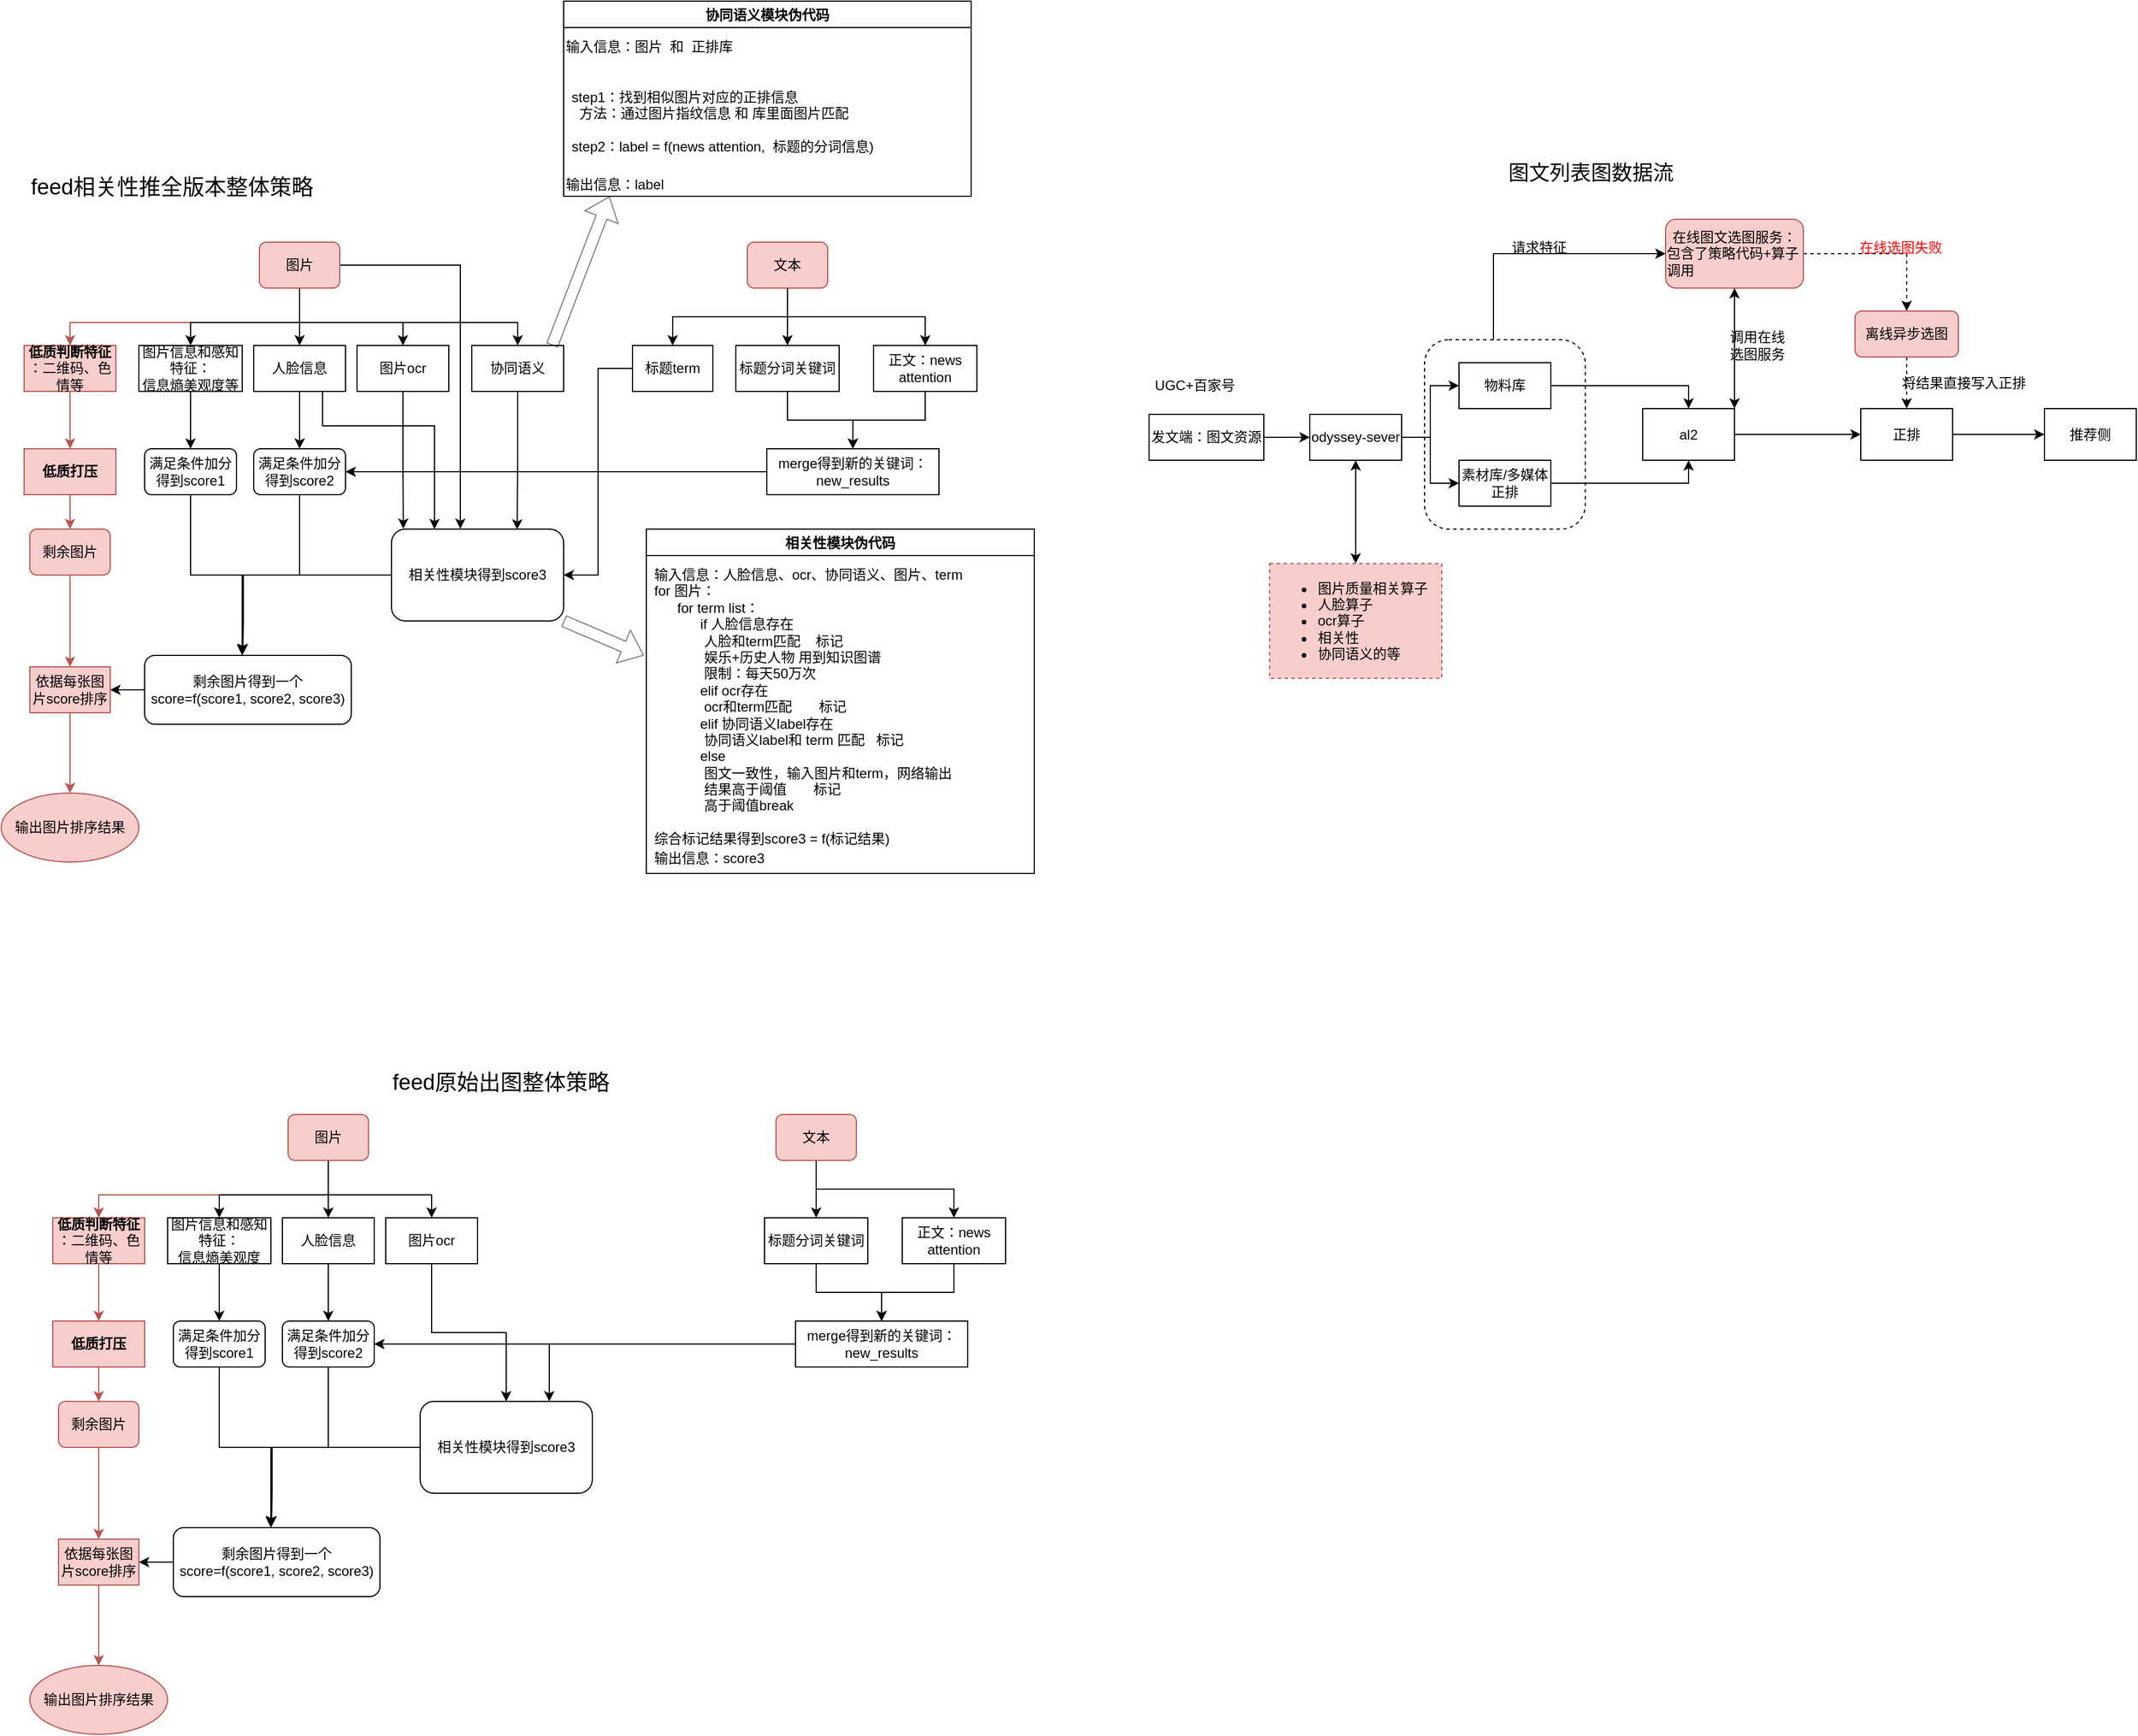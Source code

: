 <mxfile version="16.1.4" type="github">
  <diagram id="YZnyMSXSnCEE_CymccfS" name="Page-1">
    <mxGraphModel dx="1051" dy="682" grid="1" gridSize="10" guides="1" tooltips="1" connect="1" arrows="1" fold="1" page="1" pageScale="1" pageWidth="2339" pageHeight="3300" math="0" shadow="0">
      <root>
        <mxCell id="0" />
        <mxCell id="1" parent="0" />
        <mxCell id="sa0yFWkl0P5yHhXw90g8-35" style="edgeStyle=orthogonalEdgeStyle;rounded=0;orthogonalLoop=1;jettySize=auto;html=1;entryX=0;entryY=0.5;entryDx=0;entryDy=0;" edge="1" parent="1" source="sa0yFWkl0P5yHhXw90g8-32" target="sa0yFWkl0P5yHhXw90g8-24">
          <mxGeometry relative="1" as="geometry">
            <Array as="points">
              <mxPoint x="1420" y="310" />
            </Array>
          </mxGeometry>
        </mxCell>
        <mxCell id="sa0yFWkl0P5yHhXw90g8-32" value="" style="rounded=1;whiteSpace=wrap;html=1;dashed=1;" vertex="1" parent="1">
          <mxGeometry x="1360" y="385" width="140" height="165" as="geometry" />
        </mxCell>
        <mxCell id="g8iUTo1PRh5J7QxqeXhu-16" style="edgeStyle=orthogonalEdgeStyle;rounded=0;orthogonalLoop=1;jettySize=auto;html=1;exitX=0.5;exitY=1;exitDx=0;exitDy=0;entryX=0.5;entryY=0;entryDx=0;entryDy=0;fillColor=#f8cecc;strokeColor=#b85450;" parent="1" source="g8iUTo1PRh5J7QxqeXhu-1" target="g8iUTo1PRh5J7QxqeXhu-2" edge="1">
          <mxGeometry relative="1" as="geometry">
            <Array as="points">
              <mxPoint x="380" y="370" />
              <mxPoint x="180" y="370" />
            </Array>
          </mxGeometry>
        </mxCell>
        <mxCell id="g8iUTo1PRh5J7QxqeXhu-20" style="edgeStyle=orthogonalEdgeStyle;rounded=0;orthogonalLoop=1;jettySize=auto;html=1;exitX=0.5;exitY=1;exitDx=0;exitDy=0;entryX=0.5;entryY=0;entryDx=0;entryDy=0;" parent="1" source="g8iUTo1PRh5J7QxqeXhu-1" target="g8iUTo1PRh5J7QxqeXhu-3" edge="1">
          <mxGeometry relative="1" as="geometry">
            <Array as="points">
              <mxPoint x="380" y="370" />
              <mxPoint x="285" y="370" />
            </Array>
          </mxGeometry>
        </mxCell>
        <mxCell id="g8iUTo1PRh5J7QxqeXhu-21" style="edgeStyle=orthogonalEdgeStyle;rounded=0;orthogonalLoop=1;jettySize=auto;html=1;exitX=0.5;exitY=1;exitDx=0;exitDy=0;entryX=0.5;entryY=0;entryDx=0;entryDy=0;" parent="1" source="g8iUTo1PRh5J7QxqeXhu-1" target="g8iUTo1PRh5J7QxqeXhu-4" edge="1">
          <mxGeometry relative="1" as="geometry">
            <Array as="points">
              <mxPoint x="380" y="350" />
              <mxPoint x="380" y="350" />
            </Array>
          </mxGeometry>
        </mxCell>
        <mxCell id="g8iUTo1PRh5J7QxqeXhu-23" style="edgeStyle=orthogonalEdgeStyle;rounded=0;orthogonalLoop=1;jettySize=auto;html=1;exitX=0.5;exitY=1;exitDx=0;exitDy=0;entryX=0.5;entryY=0;entryDx=0;entryDy=0;" parent="1" source="g8iUTo1PRh5J7QxqeXhu-1" target="g8iUTo1PRh5J7QxqeXhu-5" edge="1">
          <mxGeometry relative="1" as="geometry">
            <Array as="points">
              <mxPoint x="380" y="370" />
              <mxPoint x="470" y="370" />
            </Array>
          </mxGeometry>
        </mxCell>
        <mxCell id="g8iUTo1PRh5J7QxqeXhu-26" style="edgeStyle=orthogonalEdgeStyle;rounded=0;orthogonalLoop=1;jettySize=auto;html=1;exitX=0.5;exitY=1;exitDx=0;exitDy=0;entryX=0.5;entryY=0;entryDx=0;entryDy=0;" parent="1" source="g8iUTo1PRh5J7QxqeXhu-1" target="g8iUTo1PRh5J7QxqeXhu-6" edge="1">
          <mxGeometry relative="1" as="geometry">
            <Array as="points">
              <mxPoint x="380" y="370" />
              <mxPoint x="570" y="370" />
            </Array>
          </mxGeometry>
        </mxCell>
        <mxCell id="g8iUTo1PRh5J7QxqeXhu-60" style="edgeStyle=orthogonalEdgeStyle;rounded=0;orthogonalLoop=1;jettySize=auto;html=1;entryX=0.402;entryY=-0.002;entryDx=0;entryDy=0;entryPerimeter=0;" parent="1" source="g8iUTo1PRh5J7QxqeXhu-1" target="g8iUTo1PRh5J7QxqeXhu-57" edge="1">
          <mxGeometry relative="1" as="geometry">
            <mxPoint x="520" y="549" as="targetPoint" />
            <Array as="points">
              <mxPoint x="520" y="320" />
              <mxPoint x="520" y="550" />
            </Array>
          </mxGeometry>
        </mxCell>
        <mxCell id="g8iUTo1PRh5J7QxqeXhu-1" value="图片" style="rounded=1;whiteSpace=wrap;html=1;fillColor=#f8cecc;strokeColor=#b85450;" parent="1" vertex="1">
          <mxGeometry x="345" y="300" width="70" height="40" as="geometry" />
        </mxCell>
        <mxCell id="g8iUTo1PRh5J7QxqeXhu-37" style="edgeStyle=orthogonalEdgeStyle;rounded=0;orthogonalLoop=1;jettySize=auto;html=1;exitX=0.5;exitY=1;exitDx=0;exitDy=0;entryX=0.5;entryY=0;entryDx=0;entryDy=0;fillColor=#f8cecc;strokeColor=#b85450;" parent="1" source="g8iUTo1PRh5J7QxqeXhu-2" target="g8iUTo1PRh5J7QxqeXhu-35" edge="1">
          <mxGeometry relative="1" as="geometry" />
        </mxCell>
        <mxCell id="g8iUTo1PRh5J7QxqeXhu-2" value="&lt;b&gt;低质判断特征&lt;br&gt;&lt;/b&gt;：二维码、色情等" style="rounded=0;whiteSpace=wrap;html=1;fillColor=#f8cecc;strokeColor=#b85450;" parent="1" vertex="1">
          <mxGeometry x="140" y="390" width="80" height="40" as="geometry" />
        </mxCell>
        <mxCell id="g8iUTo1PRh5J7QxqeXhu-53" value="" style="edgeStyle=orthogonalEdgeStyle;rounded=0;orthogonalLoop=1;jettySize=auto;html=1;" parent="1" source="g8iUTo1PRh5J7QxqeXhu-3" target="g8iUTo1PRh5J7QxqeXhu-44" edge="1">
          <mxGeometry relative="1" as="geometry" />
        </mxCell>
        <mxCell id="g8iUTo1PRh5J7QxqeXhu-3" value="图片信息和感知特征：&lt;br&gt;信息熵美观度等" style="rounded=0;whiteSpace=wrap;html=1;" parent="1" vertex="1">
          <mxGeometry x="240" y="390" width="90" height="40" as="geometry" />
        </mxCell>
        <mxCell id="g8iUTo1PRh5J7QxqeXhu-54" value="" style="edgeStyle=orthogonalEdgeStyle;rounded=0;orthogonalLoop=1;jettySize=auto;html=1;" parent="1" source="g8iUTo1PRh5J7QxqeXhu-4" target="g8iUTo1PRh5J7QxqeXhu-45" edge="1">
          <mxGeometry relative="1" as="geometry" />
        </mxCell>
        <mxCell id="g8iUTo1PRh5J7QxqeXhu-83" style="edgeStyle=orthogonalEdgeStyle;rounded=0;orthogonalLoop=1;jettySize=auto;html=1;exitX=0.75;exitY=1;exitDx=0;exitDy=0;entryX=0.25;entryY=0;entryDx=0;entryDy=0;" parent="1" source="g8iUTo1PRh5J7QxqeXhu-4" target="g8iUTo1PRh5J7QxqeXhu-57" edge="1">
          <mxGeometry relative="1" as="geometry">
            <Array as="points">
              <mxPoint x="400" y="460" />
              <mxPoint x="497" y="460" />
            </Array>
          </mxGeometry>
        </mxCell>
        <mxCell id="g8iUTo1PRh5J7QxqeXhu-4" value="人脸信息" style="rounded=0;whiteSpace=wrap;html=1;" parent="1" vertex="1">
          <mxGeometry x="340" y="390" width="80" height="40" as="geometry" />
        </mxCell>
        <mxCell id="g8iUTo1PRh5J7QxqeXhu-84" style="edgeStyle=orthogonalEdgeStyle;rounded=0;orthogonalLoop=1;jettySize=auto;html=1;entryX=0.069;entryY=-0.004;entryDx=0;entryDy=0;entryPerimeter=0;" parent="1" source="g8iUTo1PRh5J7QxqeXhu-5" target="g8iUTo1PRh5J7QxqeXhu-57" edge="1">
          <mxGeometry relative="1" as="geometry" />
        </mxCell>
        <mxCell id="g8iUTo1PRh5J7QxqeXhu-5" value="图片ocr" style="rounded=0;whiteSpace=wrap;html=1;" parent="1" vertex="1">
          <mxGeometry x="430" y="390" width="80" height="40" as="geometry" />
        </mxCell>
        <mxCell id="g8iUTo1PRh5J7QxqeXhu-85" style="edgeStyle=orthogonalEdgeStyle;rounded=0;orthogonalLoop=1;jettySize=auto;html=1;entryX=0.73;entryY=0.005;entryDx=0;entryDy=0;entryPerimeter=0;" parent="1" source="g8iUTo1PRh5J7QxqeXhu-6" target="g8iUTo1PRh5J7QxqeXhu-57" edge="1">
          <mxGeometry relative="1" as="geometry" />
        </mxCell>
        <mxCell id="g8iUTo1PRh5J7QxqeXhu-6" value="协同语义" style="rounded=0;whiteSpace=wrap;html=1;" parent="1" vertex="1">
          <mxGeometry x="530" y="390" width="80" height="40" as="geometry" />
        </mxCell>
        <mxCell id="g8iUTo1PRh5J7QxqeXhu-28" value="" style="edgeStyle=orthogonalEdgeStyle;rounded=0;orthogonalLoop=1;jettySize=auto;html=1;" parent="1" source="g8iUTo1PRh5J7QxqeXhu-10" target="g8iUTo1PRh5J7QxqeXhu-13" edge="1">
          <mxGeometry relative="1" as="geometry" />
        </mxCell>
        <mxCell id="g8iUTo1PRh5J7QxqeXhu-32" style="edgeStyle=orthogonalEdgeStyle;rounded=0;orthogonalLoop=1;jettySize=auto;html=1;exitX=0.25;exitY=1;exitDx=0;exitDy=0;entryX=0.5;entryY=0;entryDx=0;entryDy=0;" parent="1" source="g8iUTo1PRh5J7QxqeXhu-10" target="g8iUTo1PRh5J7QxqeXhu-11" edge="1">
          <mxGeometry relative="1" as="geometry">
            <Array as="points">
              <mxPoint x="805" y="340" />
              <mxPoint x="805" y="365" />
              <mxPoint x="705" y="365" />
            </Array>
          </mxGeometry>
        </mxCell>
        <mxCell id="g8iUTo1PRh5J7QxqeXhu-33" style="edgeStyle=orthogonalEdgeStyle;rounded=0;orthogonalLoop=1;jettySize=auto;html=1;exitX=0.75;exitY=1;exitDx=0;exitDy=0;entryX=0.5;entryY=0;entryDx=0;entryDy=0;" parent="1" source="g8iUTo1PRh5J7QxqeXhu-10" target="g8iUTo1PRh5J7QxqeXhu-14" edge="1">
          <mxGeometry relative="1" as="geometry">
            <Array as="points">
              <mxPoint x="805" y="340" />
              <mxPoint x="805" y="365" />
              <mxPoint x="925" y="365" />
            </Array>
          </mxGeometry>
        </mxCell>
        <mxCell id="g8iUTo1PRh5J7QxqeXhu-10" value="文本" style="rounded=1;whiteSpace=wrap;html=1;fillColor=#f8cecc;strokeColor=#b85450;" parent="1" vertex="1">
          <mxGeometry x="770" y="300" width="70" height="40" as="geometry" />
        </mxCell>
        <mxCell id="g8iUTo1PRh5J7QxqeXhu-75" style="edgeStyle=orthogonalEdgeStyle;rounded=0;orthogonalLoop=1;jettySize=auto;html=1;entryX=1;entryY=0.5;entryDx=0;entryDy=0;" parent="1" source="g8iUTo1PRh5J7QxqeXhu-11" target="g8iUTo1PRh5J7QxqeXhu-57" edge="1">
          <mxGeometry relative="1" as="geometry" />
        </mxCell>
        <mxCell id="g8iUTo1PRh5J7QxqeXhu-11" value="标题term" style="rounded=0;whiteSpace=wrap;html=1;" parent="1" vertex="1">
          <mxGeometry x="670" y="390" width="70" height="40" as="geometry" />
        </mxCell>
        <mxCell id="g8iUTo1PRh5J7QxqeXhu-47" style="edgeStyle=orthogonalEdgeStyle;rounded=0;orthogonalLoop=1;jettySize=auto;html=1;exitX=0.5;exitY=1;exitDx=0;exitDy=0;" parent="1" source="g8iUTo1PRh5J7QxqeXhu-13" target="g8iUTo1PRh5J7QxqeXhu-46" edge="1">
          <mxGeometry relative="1" as="geometry" />
        </mxCell>
        <mxCell id="g8iUTo1PRh5J7QxqeXhu-13" value="标题分词关键词" style="rounded=0;whiteSpace=wrap;html=1;" parent="1" vertex="1">
          <mxGeometry x="760" y="390" width="90" height="40" as="geometry" />
        </mxCell>
        <mxCell id="g8iUTo1PRh5J7QxqeXhu-52" value="" style="edgeStyle=orthogonalEdgeStyle;rounded=0;orthogonalLoop=1;jettySize=auto;html=1;" parent="1" source="g8iUTo1PRh5J7QxqeXhu-14" target="g8iUTo1PRh5J7QxqeXhu-46" edge="1">
          <mxGeometry relative="1" as="geometry" />
        </mxCell>
        <mxCell id="g8iUTo1PRh5J7QxqeXhu-14" value="正文：news attention" style="rounded=0;whiteSpace=wrap;html=1;" parent="1" vertex="1">
          <mxGeometry x="880" y="390" width="90" height="40" as="geometry" />
        </mxCell>
        <mxCell id="g8iUTo1PRh5J7QxqeXhu-38" style="edgeStyle=orthogonalEdgeStyle;rounded=0;orthogonalLoop=1;jettySize=auto;html=1;exitX=0.5;exitY=1;exitDx=0;exitDy=0;entryX=0.5;entryY=0;entryDx=0;entryDy=0;fillColor=#f8cecc;strokeColor=#b85450;" parent="1" source="g8iUTo1PRh5J7QxqeXhu-35" target="g8iUTo1PRh5J7QxqeXhu-36" edge="1">
          <mxGeometry relative="1" as="geometry" />
        </mxCell>
        <mxCell id="g8iUTo1PRh5J7QxqeXhu-35" value="&lt;b&gt;低质打压&lt;/b&gt;&lt;span style=&quot;color: rgba(0 , 0 , 0 , 0) ; font-family: monospace ; font-size: 0px&quot;&gt;%3CmxGraphModel%3E%3Croot%3E%3CmxCell%20id%3D%220%22%2F%3E%3CmxCell%20id%3D%221%22%20parent%3D%220%22%2F%3E%3CmxCell%20id%3D%222%22%20value%3D%22%26lt%3Bb%26gt%3B%E4%BD%8E%E8%B4%A8%E5%88%A4%E6%96%AD%E7%89%B9%E5%BE%81%26lt%3Bbr%26gt%3B%26lt%3B%2Fb%26gt%3B%EF%BC%9A%E4%BA%8C%E7%BB%B4%E7%A0%81%E3%80%81%E8%89%B2%E6%83%85%E7%AD%89%22%20style%3D%22rounded%3D0%3BwhiteSpace%3Dwrap%3Bhtml%3D1%3B%22%20vertex%3D%221%22%20parent%3D%221%22%3E%3CmxGeometry%20x%3D%2230%22%20y%3D%22140%22%20width%3D%2280%22%20height%3D%2240%22%20as%3D%22geometry%22%2F%3E%3C%2FmxCell%3E%3C%2Froot%3E%3C%2FmxGraphModel%3E&lt;/span&gt;" style="rounded=0;whiteSpace=wrap;html=1;fillColor=#f8cecc;strokeColor=#b85450;" parent="1" vertex="1">
          <mxGeometry x="140" y="480" width="80" height="40" as="geometry" />
        </mxCell>
        <mxCell id="g8iUTo1PRh5J7QxqeXhu-70" style="edgeStyle=orthogonalEdgeStyle;rounded=0;orthogonalLoop=1;jettySize=auto;html=1;fillColor=#f8cecc;strokeColor=#b85450;" parent="1" source="g8iUTo1PRh5J7QxqeXhu-36" target="g8iUTo1PRh5J7QxqeXhu-69" edge="1">
          <mxGeometry relative="1" as="geometry" />
        </mxCell>
        <mxCell id="g8iUTo1PRh5J7QxqeXhu-36" value="剩余图片" style="rounded=1;whiteSpace=wrap;html=1;fillColor=#f8cecc;strokeColor=#b85450;" parent="1" vertex="1">
          <mxGeometry x="145" y="550" width="70" height="40" as="geometry" />
        </mxCell>
        <mxCell id="g8iUTo1PRh5J7QxqeXhu-72" style="edgeStyle=orthogonalEdgeStyle;rounded=0;orthogonalLoop=1;jettySize=auto;html=1;entryX=1;entryY=0.5;entryDx=0;entryDy=0;" parent="1" source="g8iUTo1PRh5J7QxqeXhu-42" target="g8iUTo1PRh5J7QxqeXhu-69" edge="1">
          <mxGeometry relative="1" as="geometry" />
        </mxCell>
        <mxCell id="g8iUTo1PRh5J7QxqeXhu-42" value="剩余图片得到一个score=f(score1, score2, score3)" style="rounded=1;whiteSpace=wrap;html=1;" parent="1" vertex="1">
          <mxGeometry x="245" y="660" width="180" height="60" as="geometry" />
        </mxCell>
        <mxCell id="g8iUTo1PRh5J7QxqeXhu-64" style="edgeStyle=orthogonalEdgeStyle;rounded=0;orthogonalLoop=1;jettySize=auto;html=1;exitX=0.5;exitY=1;exitDx=0;exitDy=0;entryX=0.475;entryY=-0.017;entryDx=0;entryDy=0;entryPerimeter=0;" parent="1" source="g8iUTo1PRh5J7QxqeXhu-44" target="g8iUTo1PRh5J7QxqeXhu-42" edge="1">
          <mxGeometry relative="1" as="geometry">
            <mxPoint x="310" y="660" as="targetPoint" />
            <Array as="points">
              <mxPoint x="285" y="590" />
              <mxPoint x="331" y="590" />
              <mxPoint x="331" y="630" />
            </Array>
          </mxGeometry>
        </mxCell>
        <mxCell id="g8iUTo1PRh5J7QxqeXhu-44" value="满足条件加分得到score1" style="rounded=1;whiteSpace=wrap;html=1;" parent="1" vertex="1">
          <mxGeometry x="245" y="480" width="80" height="40" as="geometry" />
        </mxCell>
        <mxCell id="g8iUTo1PRh5J7QxqeXhu-65" style="edgeStyle=orthogonalEdgeStyle;rounded=0;orthogonalLoop=1;jettySize=auto;html=1;entryX=0.472;entryY=-0.017;entryDx=0;entryDy=0;entryPerimeter=0;" parent="1" source="g8iUTo1PRh5J7QxqeXhu-45" target="g8iUTo1PRh5J7QxqeXhu-42" edge="1">
          <mxGeometry relative="1" as="geometry">
            <mxPoint x="310" y="660" as="targetPoint" />
            <Array as="points">
              <mxPoint x="380" y="590" />
              <mxPoint x="330" y="590" />
            </Array>
          </mxGeometry>
        </mxCell>
        <mxCell id="g8iUTo1PRh5J7QxqeXhu-45" value="满足条件加分得到score2" style="rounded=1;whiteSpace=wrap;html=1;" parent="1" vertex="1">
          <mxGeometry x="340" y="480" width="80" height="40" as="geometry" />
        </mxCell>
        <mxCell id="g8iUTo1PRh5J7QxqeXhu-55" style="edgeStyle=orthogonalEdgeStyle;rounded=0;orthogonalLoop=1;jettySize=auto;html=1;" parent="1" source="g8iUTo1PRh5J7QxqeXhu-46" edge="1">
          <mxGeometry relative="1" as="geometry">
            <mxPoint x="420" y="500" as="targetPoint" />
            <Array as="points">
              <mxPoint x="420" y="500" />
            </Array>
          </mxGeometry>
        </mxCell>
        <mxCell id="g8iUTo1PRh5J7QxqeXhu-46" value="merge得到新的关键词：new_results" style="rounded=0;whiteSpace=wrap;html=1;" parent="1" vertex="1">
          <mxGeometry x="787" y="480" width="150" height="40" as="geometry" />
        </mxCell>
        <mxCell id="g8iUTo1PRh5J7QxqeXhu-66" style="edgeStyle=orthogonalEdgeStyle;rounded=0;orthogonalLoop=1;jettySize=auto;html=1;" parent="1" source="g8iUTo1PRh5J7QxqeXhu-57" edge="1">
          <mxGeometry relative="1" as="geometry">
            <mxPoint x="330" y="660" as="targetPoint" />
            <Array as="points">
              <mxPoint x="330" y="590" />
              <mxPoint x="330" y="660" />
            </Array>
          </mxGeometry>
        </mxCell>
        <mxCell id="g8iUTo1PRh5J7QxqeXhu-57" value="相关性模块得到score3" style="rounded=1;whiteSpace=wrap;html=1;" parent="1" vertex="1">
          <mxGeometry x="460" y="550" width="150" height="80" as="geometry" />
        </mxCell>
        <mxCell id="g8iUTo1PRh5J7QxqeXhu-74" value="" style="edgeStyle=orthogonalEdgeStyle;rounded=0;orthogonalLoop=1;jettySize=auto;html=1;fillColor=#f8cecc;strokeColor=#b85450;" parent="1" source="g8iUTo1PRh5J7QxqeXhu-69" target="g8iUTo1PRh5J7QxqeXhu-73" edge="1">
          <mxGeometry relative="1" as="geometry" />
        </mxCell>
        <mxCell id="g8iUTo1PRh5J7QxqeXhu-69" value="依据每张图片score排序" style="rounded=0;whiteSpace=wrap;html=1;align=center;fillColor=#f8cecc;strokeColor=#b85450;" parent="1" vertex="1">
          <mxGeometry x="145" y="670" width="70" height="40" as="geometry" />
        </mxCell>
        <mxCell id="g8iUTo1PRh5J7QxqeXhu-73" value="输出图片排序结果" style="ellipse;whiteSpace=wrap;html=1;rounded=0;fillColor=#f8cecc;strokeColor=#b85450;" parent="1" vertex="1">
          <mxGeometry x="120" y="780" width="120" height="60" as="geometry" />
        </mxCell>
        <mxCell id="g8iUTo1PRh5J7QxqeXhu-76" value="" style="shape=flexArrow;endArrow=classic;html=1;rounded=0;opacity=50;" parent="1" edge="1">
          <mxGeometry width="50" height="50" relative="1" as="geometry">
            <mxPoint x="610" y="630" as="sourcePoint" />
            <mxPoint x="680" y="660" as="targetPoint" />
          </mxGeometry>
        </mxCell>
        <mxCell id="g8iUTo1PRh5J7QxqeXhu-77" value="相关性模块伪代码" style="swimlane;align=center;" parent="1" vertex="1">
          <mxGeometry x="682" y="550" width="338" height="300" as="geometry">
            <mxRectangle x="580" y="340" width="130" height="23" as="alternateBounds" />
          </mxGeometry>
        </mxCell>
        <mxCell id="g8iUTo1PRh5J7QxqeXhu-80" value="for 图片：&lt;br&gt;&lt;span&gt;&lt;/span&gt;&amp;nbsp; &amp;nbsp; &amp;nbsp; for term list：&lt;br&gt;&lt;blockquote style=&quot;margin: 0 0 0 40px ; border: none ; padding: 0px&quot;&gt;if 人脸信息存在&amp;nbsp;&lt;br&gt;&lt;span&gt; &lt;span&gt; &lt;/span&gt;&lt;/span&gt;&lt;span style=&quot;white-space: pre&quot;&gt; &lt;/span&gt;人脸和term匹配&amp;nbsp; &amp;nbsp; 标记&lt;/blockquote&gt;&lt;blockquote style=&quot;margin: 0 0 0 40px ; border: none ; padding: 0px&quot;&gt;&lt;span style=&quot;white-space: pre&quot;&gt; &lt;/span&gt;娱乐+历史人物 用到知识图谱&lt;/blockquote&gt;&lt;blockquote style=&quot;margin: 0 0 0 40px ; border: none ; padding: 0px&quot;&gt;&lt;span style=&quot;white-space: pre&quot;&gt; &lt;/span&gt;限制：每天50万次&lt;/blockquote&gt;&lt;blockquote style=&quot;margin: 0 0 0 40px ; border: none ; padding: 0px&quot;&gt;elif ocr存在&lt;br&gt;&lt;span&gt; &lt;span&gt; &lt;/span&gt;&lt;/span&gt;&lt;span style=&quot;white-space: pre&quot;&gt; &lt;/span&gt;ocr和term匹配&amp;nbsp; &amp;nbsp; &amp;nbsp; &amp;nbsp;标记&lt;br&gt;elif 协同语义label存在&lt;br&gt;&lt;span&gt; &lt;span&gt; &lt;/span&gt;&lt;/span&gt;&lt;span style=&quot;white-space: pre&quot;&gt; &lt;/span&gt;协同语义label和 term 匹配&amp;nbsp; &amp;nbsp;标记&lt;br&gt;else&lt;/blockquote&gt;&lt;blockquote style=&quot;margin: 0 0 0 40px ; border: none ; padding: 0px&quot;&gt;&lt;span&gt;&lt;span style=&quot;white-space: pre&quot;&gt; &lt;/span&gt;图文一致性，输入图片和term，网络输出&lt;/span&gt;&lt;/blockquote&gt;&lt;blockquote style=&quot;margin: 0 0 0 40px ; border: none ; padding: 0px&quot;&gt;&lt;span&gt;&lt;span style=&quot;white-space: pre&quot;&gt; &lt;/span&gt;结果高于阈值&amp;nbsp; &amp;nbsp; &amp;nbsp; &amp;nbsp;标记&lt;/span&gt;&lt;/blockquote&gt;&lt;blockquote style=&quot;margin: 0 0 0 40px ; border: none ; padding: 0px&quot;&gt;&lt;span&gt;&lt;span style=&quot;white-space: pre&quot;&gt; &lt;/span&gt;高于阈值break&lt;br&gt;&lt;/span&gt;&lt;/blockquote&gt;&lt;blockquote style=&quot;margin: 0 0 0 40px ; border: none ; padding: 0px&quot;&gt;&lt;blockquote style=&quot;margin: 0 0 0 40px ; border: none ; padding: 0px&quot;&gt;&lt;br&gt;&lt;/blockquote&gt;&lt;blockquote style=&quot;margin: 0 0 0 40px ; border: none ; padding: 0px&quot;&gt;&lt;/blockquote&gt;&lt;/blockquote&gt;综合标记结果得到score3 = f(标记结果)" style="text;html=1;align=left;verticalAlign=middle;resizable=0;points=[];autosize=1;strokeColor=none;fillColor=none;" parent="g8iUTo1PRh5J7QxqeXhu-77" vertex="1">
          <mxGeometry x="5" y="47" width="270" height="230" as="geometry" />
        </mxCell>
        <mxCell id="g8iUTo1PRh5J7QxqeXhu-86" value="输入信息：人脸信息、ocr、协同语义、图片、term" style="text;html=1;align=left;verticalAlign=middle;resizable=0;points=[];autosize=1;strokeColor=none;fillColor=none;" parent="g8iUTo1PRh5J7QxqeXhu-77" vertex="1">
          <mxGeometry x="5" y="30" width="280" height="20" as="geometry" />
        </mxCell>
        <mxCell id="g8iUTo1PRh5J7QxqeXhu-87" value="输出信息：score3" style="text;html=1;align=left;verticalAlign=middle;resizable=0;points=[];autosize=1;strokeColor=none;fillColor=none;" parent="g8iUTo1PRh5J7QxqeXhu-77" vertex="1">
          <mxGeometry x="5" y="277" width="110" height="20" as="geometry" />
        </mxCell>
        <mxCell id="g8iUTo1PRh5J7QxqeXhu-88" value="feed相关性推全版本整体策略" style="text;strokeColor=none;fillColor=none;align=left;verticalAlign=middle;spacingLeft=4;spacingRight=4;overflow=hidden;points=[[0,0.5],[1,0.5]];portConstraint=eastwest;rotatable=0;fontSize=19;" parent="1" vertex="1">
          <mxGeometry x="140" y="230" width="360" height="40" as="geometry" />
        </mxCell>
        <mxCell id="g8iUTo1PRh5J7QxqeXhu-89" value="feed原始出图整体策略" style="text;strokeColor=none;fillColor=none;align=left;verticalAlign=middle;spacingLeft=4;spacingRight=4;overflow=hidden;points=[[0,0.5],[1,0.5]];portConstraint=eastwest;rotatable=0;fontSize=19;" parent="1" vertex="1">
          <mxGeometry x="455" y="1010" width="360" height="40" as="geometry" />
        </mxCell>
        <mxCell id="g8iUTo1PRh5J7QxqeXhu-140" style="edgeStyle=orthogonalEdgeStyle;rounded=0;orthogonalLoop=1;jettySize=auto;html=1;exitX=0.5;exitY=1;exitDx=0;exitDy=0;entryX=0.5;entryY=0;entryDx=0;entryDy=0;fillColor=#f8cecc;strokeColor=#b85450;" parent="1" source="g8iUTo1PRh5J7QxqeXhu-146" target="g8iUTo1PRh5J7QxqeXhu-148" edge="1">
          <mxGeometry relative="1" as="geometry">
            <Array as="points">
              <mxPoint x="405" y="1130" />
              <mxPoint x="205" y="1130" />
            </Array>
          </mxGeometry>
        </mxCell>
        <mxCell id="g8iUTo1PRh5J7QxqeXhu-141" style="edgeStyle=orthogonalEdgeStyle;rounded=0;orthogonalLoop=1;jettySize=auto;html=1;exitX=0.5;exitY=1;exitDx=0;exitDy=0;entryX=0.5;entryY=0;entryDx=0;entryDy=0;" parent="1" source="g8iUTo1PRh5J7QxqeXhu-146" target="g8iUTo1PRh5J7QxqeXhu-150" edge="1">
          <mxGeometry relative="1" as="geometry">
            <Array as="points">
              <mxPoint x="405" y="1130" />
              <mxPoint x="310" y="1130" />
            </Array>
          </mxGeometry>
        </mxCell>
        <mxCell id="g8iUTo1PRh5J7QxqeXhu-142" style="edgeStyle=orthogonalEdgeStyle;rounded=0;orthogonalLoop=1;jettySize=auto;html=1;exitX=0.5;exitY=1;exitDx=0;exitDy=0;entryX=0.5;entryY=0;entryDx=0;entryDy=0;" parent="1" source="g8iUTo1PRh5J7QxqeXhu-146" target="g8iUTo1PRh5J7QxqeXhu-153" edge="1">
          <mxGeometry relative="1" as="geometry">
            <Array as="points">
              <mxPoint x="405" y="1110" />
              <mxPoint x="405" y="1110" />
            </Array>
          </mxGeometry>
        </mxCell>
        <mxCell id="g8iUTo1PRh5J7QxqeXhu-143" style="edgeStyle=orthogonalEdgeStyle;rounded=0;orthogonalLoop=1;jettySize=auto;html=1;exitX=0.5;exitY=1;exitDx=0;exitDy=0;entryX=0.5;entryY=0;entryDx=0;entryDy=0;" parent="1" source="g8iUTo1PRh5J7QxqeXhu-146" target="g8iUTo1PRh5J7QxqeXhu-155" edge="1">
          <mxGeometry relative="1" as="geometry">
            <Array as="points">
              <mxPoint x="405" y="1130" />
              <mxPoint x="495" y="1130" />
            </Array>
          </mxGeometry>
        </mxCell>
        <mxCell id="g8iUTo1PRh5J7QxqeXhu-146" value="图片" style="rounded=1;whiteSpace=wrap;html=1;fillColor=#f8cecc;strokeColor=#b85450;" parent="1" vertex="1">
          <mxGeometry x="370" y="1060" width="70" height="40" as="geometry" />
        </mxCell>
        <mxCell id="g8iUTo1PRh5J7QxqeXhu-147" style="edgeStyle=orthogonalEdgeStyle;rounded=0;orthogonalLoop=1;jettySize=auto;html=1;exitX=0.5;exitY=1;exitDx=0;exitDy=0;entryX=0.5;entryY=0;entryDx=0;entryDy=0;fillColor=#f8cecc;strokeColor=#b85450;" parent="1" source="g8iUTo1PRh5J7QxqeXhu-148" target="g8iUTo1PRh5J7QxqeXhu-169" edge="1">
          <mxGeometry relative="1" as="geometry" />
        </mxCell>
        <mxCell id="g8iUTo1PRh5J7QxqeXhu-148" value="&lt;b&gt;低质判断特征&lt;br&gt;&lt;/b&gt;：二维码、色情等" style="rounded=0;whiteSpace=wrap;html=1;fillColor=#f8cecc;strokeColor=#b85450;" parent="1" vertex="1">
          <mxGeometry x="165" y="1150" width="80" height="40" as="geometry" />
        </mxCell>
        <mxCell id="g8iUTo1PRh5J7QxqeXhu-149" value="" style="edgeStyle=orthogonalEdgeStyle;rounded=0;orthogonalLoop=1;jettySize=auto;html=1;" parent="1" source="g8iUTo1PRh5J7QxqeXhu-150" target="g8iUTo1PRh5J7QxqeXhu-175" edge="1">
          <mxGeometry relative="1" as="geometry" />
        </mxCell>
        <mxCell id="g8iUTo1PRh5J7QxqeXhu-150" value="图片信息和感知特征：&lt;br&gt;信息熵美观度" style="rounded=0;whiteSpace=wrap;html=1;" parent="1" vertex="1">
          <mxGeometry x="265" y="1150" width="90" height="40" as="geometry" />
        </mxCell>
        <mxCell id="g8iUTo1PRh5J7QxqeXhu-151" value="" style="edgeStyle=orthogonalEdgeStyle;rounded=0;orthogonalLoop=1;jettySize=auto;html=1;" parent="1" source="g8iUTo1PRh5J7QxqeXhu-153" target="g8iUTo1PRh5J7QxqeXhu-177" edge="1">
          <mxGeometry relative="1" as="geometry" />
        </mxCell>
        <mxCell id="g8iUTo1PRh5J7QxqeXhu-153" value="人脸信息" style="rounded=0;whiteSpace=wrap;html=1;" parent="1" vertex="1">
          <mxGeometry x="365" y="1150" width="80" height="40" as="geometry" />
        </mxCell>
        <mxCell id="g8iUTo1PRh5J7QxqeXhu-190" style="edgeStyle=orthogonalEdgeStyle;rounded=0;orthogonalLoop=1;jettySize=auto;html=1;entryX=0.5;entryY=0;entryDx=0;entryDy=0;fontSize=19;" parent="1" source="g8iUTo1PRh5J7QxqeXhu-155" target="g8iUTo1PRh5J7QxqeXhu-181" edge="1">
          <mxGeometry relative="1" as="geometry" />
        </mxCell>
        <mxCell id="g8iUTo1PRh5J7QxqeXhu-155" value="图片ocr" style="rounded=0;whiteSpace=wrap;html=1;" parent="1" vertex="1">
          <mxGeometry x="455" y="1150" width="80" height="40" as="geometry" />
        </mxCell>
        <mxCell id="g8iUTo1PRh5J7QxqeXhu-158" value="" style="edgeStyle=orthogonalEdgeStyle;rounded=0;orthogonalLoop=1;jettySize=auto;html=1;" parent="1" source="g8iUTo1PRh5J7QxqeXhu-161" target="g8iUTo1PRh5J7QxqeXhu-165" edge="1">
          <mxGeometry relative="1" as="geometry" />
        </mxCell>
        <mxCell id="g8iUTo1PRh5J7QxqeXhu-160" style="edgeStyle=orthogonalEdgeStyle;rounded=0;orthogonalLoop=1;jettySize=auto;html=1;exitX=0.75;exitY=1;exitDx=0;exitDy=0;entryX=0.5;entryY=0;entryDx=0;entryDy=0;" parent="1" source="g8iUTo1PRh5J7QxqeXhu-161" target="g8iUTo1PRh5J7QxqeXhu-167" edge="1">
          <mxGeometry relative="1" as="geometry">
            <Array as="points">
              <mxPoint x="830" y="1100" />
              <mxPoint x="830" y="1125" />
              <mxPoint x="950" y="1125" />
            </Array>
          </mxGeometry>
        </mxCell>
        <mxCell id="g8iUTo1PRh5J7QxqeXhu-161" value="文本" style="rounded=1;whiteSpace=wrap;html=1;fillColor=#f8cecc;strokeColor=#b85450;" parent="1" vertex="1">
          <mxGeometry x="795" y="1060" width="70" height="40" as="geometry" />
        </mxCell>
        <mxCell id="g8iUTo1PRh5J7QxqeXhu-164" style="edgeStyle=orthogonalEdgeStyle;rounded=0;orthogonalLoop=1;jettySize=auto;html=1;exitX=0.5;exitY=1;exitDx=0;exitDy=0;" parent="1" source="g8iUTo1PRh5J7QxqeXhu-165" target="g8iUTo1PRh5J7QxqeXhu-179" edge="1">
          <mxGeometry relative="1" as="geometry" />
        </mxCell>
        <mxCell id="g8iUTo1PRh5J7QxqeXhu-165" value="标题分词关键词" style="rounded=0;whiteSpace=wrap;html=1;" parent="1" vertex="1">
          <mxGeometry x="785" y="1150" width="90" height="40" as="geometry" />
        </mxCell>
        <mxCell id="g8iUTo1PRh5J7QxqeXhu-166" value="" style="edgeStyle=orthogonalEdgeStyle;rounded=0;orthogonalLoop=1;jettySize=auto;html=1;" parent="1" source="g8iUTo1PRh5J7QxqeXhu-167" target="g8iUTo1PRh5J7QxqeXhu-179" edge="1">
          <mxGeometry relative="1" as="geometry" />
        </mxCell>
        <mxCell id="g8iUTo1PRh5J7QxqeXhu-167" value="正文：news attention" style="rounded=0;whiteSpace=wrap;html=1;" parent="1" vertex="1">
          <mxGeometry x="905" y="1150" width="90" height="40" as="geometry" />
        </mxCell>
        <mxCell id="g8iUTo1PRh5J7QxqeXhu-168" style="edgeStyle=orthogonalEdgeStyle;rounded=0;orthogonalLoop=1;jettySize=auto;html=1;exitX=0.5;exitY=1;exitDx=0;exitDy=0;entryX=0.5;entryY=0;entryDx=0;entryDy=0;fillColor=#f8cecc;strokeColor=#b85450;" parent="1" source="g8iUTo1PRh5J7QxqeXhu-169" target="g8iUTo1PRh5J7QxqeXhu-171" edge="1">
          <mxGeometry relative="1" as="geometry" />
        </mxCell>
        <mxCell id="g8iUTo1PRh5J7QxqeXhu-169" value="&lt;b&gt;低质打压&lt;/b&gt;&lt;span style=&quot;color: rgba(0 , 0 , 0 , 0) ; font-family: monospace ; font-size: 0px&quot;&gt;%3CmxGraphModel%3E%3Croot%3E%3CmxCell%20id%3D%220%22%2F%3E%3CmxCell%20id%3D%221%22%20parent%3D%220%22%2F%3E%3CmxCell%20id%3D%222%22%20value%3D%22%26lt%3Bb%26gt%3B%E4%BD%8E%E8%B4%A8%E5%88%A4%E6%96%AD%E7%89%B9%E5%BE%81%26lt%3Bbr%26gt%3B%26lt%3B%2Fb%26gt%3B%EF%BC%9A%E4%BA%8C%E7%BB%B4%E7%A0%81%E3%80%81%E8%89%B2%E6%83%85%E7%AD%89%22%20style%3D%22rounded%3D0%3BwhiteSpace%3Dwrap%3Bhtml%3D1%3B%22%20vertex%3D%221%22%20parent%3D%221%22%3E%3CmxGeometry%20x%3D%2230%22%20y%3D%22140%22%20width%3D%2280%22%20height%3D%2240%22%20as%3D%22geometry%22%2F%3E%3C%2FmxCell%3E%3C%2Froot%3E%3C%2FmxGraphModel%3E&lt;/span&gt;" style="rounded=0;whiteSpace=wrap;html=1;fillColor=#f8cecc;strokeColor=#b85450;" parent="1" vertex="1">
          <mxGeometry x="165" y="1240" width="80" height="40" as="geometry" />
        </mxCell>
        <mxCell id="g8iUTo1PRh5J7QxqeXhu-170" style="edgeStyle=orthogonalEdgeStyle;rounded=0;orthogonalLoop=1;jettySize=auto;html=1;fillColor=#f8cecc;strokeColor=#b85450;" parent="1" source="g8iUTo1PRh5J7QxqeXhu-171" target="g8iUTo1PRh5J7QxqeXhu-183" edge="1">
          <mxGeometry relative="1" as="geometry" />
        </mxCell>
        <mxCell id="g8iUTo1PRh5J7QxqeXhu-171" value="剩余图片" style="rounded=1;whiteSpace=wrap;html=1;fillColor=#f8cecc;strokeColor=#b85450;" parent="1" vertex="1">
          <mxGeometry x="170" y="1310" width="70" height="40" as="geometry" />
        </mxCell>
        <mxCell id="g8iUTo1PRh5J7QxqeXhu-172" style="edgeStyle=orthogonalEdgeStyle;rounded=0;orthogonalLoop=1;jettySize=auto;html=1;entryX=1;entryY=0.5;entryDx=0;entryDy=0;" parent="1" source="g8iUTo1PRh5J7QxqeXhu-173" target="g8iUTo1PRh5J7QxqeXhu-183" edge="1">
          <mxGeometry relative="1" as="geometry" />
        </mxCell>
        <mxCell id="g8iUTo1PRh5J7QxqeXhu-173" value="剩余图片得到一个score=f(score1, score2, score3)" style="rounded=1;whiteSpace=wrap;html=1;" parent="1" vertex="1">
          <mxGeometry x="270" y="1420" width="180" height="60" as="geometry" />
        </mxCell>
        <mxCell id="g8iUTo1PRh5J7QxqeXhu-174" style="edgeStyle=orthogonalEdgeStyle;rounded=0;orthogonalLoop=1;jettySize=auto;html=1;exitX=0.5;exitY=1;exitDx=0;exitDy=0;entryX=0.475;entryY=-0.017;entryDx=0;entryDy=0;entryPerimeter=0;" parent="1" source="g8iUTo1PRh5J7QxqeXhu-175" target="g8iUTo1PRh5J7QxqeXhu-173" edge="1">
          <mxGeometry relative="1" as="geometry">
            <mxPoint x="335" y="1420" as="targetPoint" />
            <Array as="points">
              <mxPoint x="310" y="1350" />
              <mxPoint x="356" y="1350" />
              <mxPoint x="356" y="1390" />
            </Array>
          </mxGeometry>
        </mxCell>
        <mxCell id="g8iUTo1PRh5J7QxqeXhu-175" value="满足条件加分得到score1" style="rounded=1;whiteSpace=wrap;html=1;" parent="1" vertex="1">
          <mxGeometry x="270" y="1240" width="80" height="40" as="geometry" />
        </mxCell>
        <mxCell id="g8iUTo1PRh5J7QxqeXhu-176" style="edgeStyle=orthogonalEdgeStyle;rounded=0;orthogonalLoop=1;jettySize=auto;html=1;entryX=0.472;entryY=-0.017;entryDx=0;entryDy=0;entryPerimeter=0;" parent="1" source="g8iUTo1PRh5J7QxqeXhu-177" target="g8iUTo1PRh5J7QxqeXhu-173" edge="1">
          <mxGeometry relative="1" as="geometry">
            <mxPoint x="335" y="1420" as="targetPoint" />
            <Array as="points">
              <mxPoint x="405" y="1350" />
              <mxPoint x="355" y="1350" />
            </Array>
          </mxGeometry>
        </mxCell>
        <mxCell id="g8iUTo1PRh5J7QxqeXhu-177" value="满足条件加分得到score2" style="rounded=1;whiteSpace=wrap;html=1;" parent="1" vertex="1">
          <mxGeometry x="365" y="1240" width="80" height="40" as="geometry" />
        </mxCell>
        <mxCell id="g8iUTo1PRh5J7QxqeXhu-178" style="edgeStyle=orthogonalEdgeStyle;rounded=0;orthogonalLoop=1;jettySize=auto;html=1;" parent="1" source="g8iUTo1PRh5J7QxqeXhu-179" edge="1">
          <mxGeometry relative="1" as="geometry">
            <mxPoint x="445" y="1260.0" as="targetPoint" />
            <Array as="points">
              <mxPoint x="445" y="1260" />
            </Array>
          </mxGeometry>
        </mxCell>
        <mxCell id="g8iUTo1PRh5J7QxqeXhu-191" style="edgeStyle=orthogonalEdgeStyle;rounded=0;orthogonalLoop=1;jettySize=auto;html=1;entryX=0.75;entryY=0;entryDx=0;entryDy=0;fontSize=19;" parent="1" source="g8iUTo1PRh5J7QxqeXhu-179" target="g8iUTo1PRh5J7QxqeXhu-181" edge="1">
          <mxGeometry relative="1" as="geometry" />
        </mxCell>
        <mxCell id="g8iUTo1PRh5J7QxqeXhu-179" value="merge得到新的关键词：new_results" style="rounded=0;whiteSpace=wrap;html=1;" parent="1" vertex="1">
          <mxGeometry x="812" y="1240" width="150" height="40" as="geometry" />
        </mxCell>
        <mxCell id="g8iUTo1PRh5J7QxqeXhu-180" style="edgeStyle=orthogonalEdgeStyle;rounded=0;orthogonalLoop=1;jettySize=auto;html=1;" parent="1" source="g8iUTo1PRh5J7QxqeXhu-181" edge="1">
          <mxGeometry relative="1" as="geometry">
            <mxPoint x="355" y="1420.0" as="targetPoint" />
            <Array as="points">
              <mxPoint x="355" y="1350" />
              <mxPoint x="355" y="1420" />
            </Array>
          </mxGeometry>
        </mxCell>
        <mxCell id="g8iUTo1PRh5J7QxqeXhu-181" value="相关性模块得到score3" style="rounded=1;whiteSpace=wrap;html=1;" parent="1" vertex="1">
          <mxGeometry x="485" y="1310" width="150" height="80" as="geometry" />
        </mxCell>
        <mxCell id="g8iUTo1PRh5J7QxqeXhu-182" value="" style="edgeStyle=orthogonalEdgeStyle;rounded=0;orthogonalLoop=1;jettySize=auto;html=1;fillColor=#f8cecc;strokeColor=#b85450;" parent="1" source="g8iUTo1PRh5J7QxqeXhu-183" target="g8iUTo1PRh5J7QxqeXhu-184" edge="1">
          <mxGeometry relative="1" as="geometry" />
        </mxCell>
        <mxCell id="g8iUTo1PRh5J7QxqeXhu-183" value="依据每张图片score排序" style="rounded=0;whiteSpace=wrap;html=1;align=center;fillColor=#f8cecc;strokeColor=#b85450;" parent="1" vertex="1">
          <mxGeometry x="170" y="1430" width="70" height="40" as="geometry" />
        </mxCell>
        <mxCell id="g8iUTo1PRh5J7QxqeXhu-184" value="输出图片排序结果" style="ellipse;whiteSpace=wrap;html=1;rounded=0;fillColor=#f8cecc;strokeColor=#b85450;" parent="1" vertex="1">
          <mxGeometry x="145" y="1540" width="120" height="60" as="geometry" />
        </mxCell>
        <mxCell id="HsDYmaw-ZfLvcHOW2-2q-2" value="协同语义模块伪代码" style="swimlane;align=center;" parent="1" vertex="1">
          <mxGeometry x="610" y="90" width="355" height="170" as="geometry">
            <mxRectangle x="580" y="340" width="130" height="23" as="alternateBounds" />
          </mxGeometry>
        </mxCell>
        <mxCell id="HsDYmaw-ZfLvcHOW2-2q-3" value="step1：找到相似图片对应的正排信息&lt;br&gt;&lt;span style=&quot;white-space: pre&quot;&gt; &lt;/span&gt;&lt;span style=&quot;white-space: pre&quot;&gt; &lt;/span&gt;方法：通过图片指纹信息 和 库里面图片匹配&lt;br&gt;&lt;br&gt;step2：label = f(news attention,&amp;nbsp; 标题的分词信息)" style="text;html=1;align=left;verticalAlign=middle;resizable=0;points=[];autosize=1;strokeColor=none;fillColor=none;" parent="HsDYmaw-ZfLvcHOW2-2q-2" vertex="1">
          <mxGeometry x="5" y="75" width="280" height="60" as="geometry" />
        </mxCell>
        <mxCell id="HsDYmaw-ZfLvcHOW2-2q-4" value="输入信息：图片&amp;nbsp; 和&amp;nbsp; 正排库" style="text;html=1;align=left;verticalAlign=middle;resizable=0;points=[];autosize=1;strokeColor=none;fillColor=none;" parent="HsDYmaw-ZfLvcHOW2-2q-2" vertex="1">
          <mxGeometry y="30" width="160" height="20" as="geometry" />
        </mxCell>
        <mxCell id="HsDYmaw-ZfLvcHOW2-2q-5" value="输出信息：label" style="text;html=1;align=left;verticalAlign=middle;resizable=0;points=[];autosize=1;strokeColor=none;fillColor=none;" parent="HsDYmaw-ZfLvcHOW2-2q-2" vertex="1">
          <mxGeometry y="150" width="100" height="20" as="geometry" />
        </mxCell>
        <mxCell id="HsDYmaw-ZfLvcHOW2-2q-12" value="" style="shape=flexArrow;endArrow=classic;html=1;rounded=0;opacity=50;" parent="1" edge="1">
          <mxGeometry width="50" height="50" relative="1" as="geometry">
            <mxPoint x="600" y="390" as="sourcePoint" />
            <mxPoint x="650" y="260" as="targetPoint" />
          </mxGeometry>
        </mxCell>
        <mxCell id="sa0yFWkl0P5yHhXw90g8-10" style="edgeStyle=orthogonalEdgeStyle;rounded=0;orthogonalLoop=1;jettySize=auto;html=1;entryX=0;entryY=0.5;entryDx=0;entryDy=0;" edge="1" parent="1" source="sa0yFWkl0P5yHhXw90g8-1" target="sa0yFWkl0P5yHhXw90g8-3">
          <mxGeometry relative="1" as="geometry" />
        </mxCell>
        <mxCell id="sa0yFWkl0P5yHhXw90g8-1" value="发文端：图文资源" style="rounded=0;whiteSpace=wrap;html=1;" vertex="1" parent="1">
          <mxGeometry x="1120" y="450" width="100" height="40" as="geometry" />
        </mxCell>
        <mxCell id="sa0yFWkl0P5yHhXw90g8-2" value="UGC+百家号" style="text;html=1;strokeColor=none;fillColor=none;align=center;verticalAlign=middle;whiteSpace=wrap;rounded=0;" vertex="1" parent="1">
          <mxGeometry x="1120" y="410" width="80" height="30" as="geometry" />
        </mxCell>
        <mxCell id="sa0yFWkl0P5yHhXw90g8-11" style="edgeStyle=orthogonalEdgeStyle;rounded=0;orthogonalLoop=1;jettySize=auto;html=1;entryX=0;entryY=0.5;entryDx=0;entryDy=0;" edge="1" parent="1" source="sa0yFWkl0P5yHhXw90g8-3" target="sa0yFWkl0P5yHhXw90g8-4">
          <mxGeometry relative="1" as="geometry" />
        </mxCell>
        <mxCell id="sa0yFWkl0P5yHhXw90g8-12" style="edgeStyle=orthogonalEdgeStyle;rounded=0;orthogonalLoop=1;jettySize=auto;html=1;entryX=0;entryY=0.5;entryDx=0;entryDy=0;" edge="1" parent="1" source="sa0yFWkl0P5yHhXw90g8-3" target="sa0yFWkl0P5yHhXw90g8-5">
          <mxGeometry relative="1" as="geometry" />
        </mxCell>
        <mxCell id="sa0yFWkl0P5yHhXw90g8-3" value="odyssey-sever" style="rounded=0;whiteSpace=wrap;html=1;" vertex="1" parent="1">
          <mxGeometry x="1260" y="450" width="80" height="40" as="geometry" />
        </mxCell>
        <mxCell id="sa0yFWkl0P5yHhXw90g8-14" style="edgeStyle=orthogonalEdgeStyle;rounded=0;orthogonalLoop=1;jettySize=auto;html=1;entryX=0.5;entryY=0;entryDx=0;entryDy=0;" edge="1" parent="1" source="sa0yFWkl0P5yHhXw90g8-4" target="sa0yFWkl0P5yHhXw90g8-6">
          <mxGeometry relative="1" as="geometry" />
        </mxCell>
        <mxCell id="sa0yFWkl0P5yHhXw90g8-4" value="物料库" style="rounded=0;whiteSpace=wrap;html=1;" vertex="1" parent="1">
          <mxGeometry x="1390" y="405" width="80" height="40" as="geometry" />
        </mxCell>
        <mxCell id="sa0yFWkl0P5yHhXw90g8-15" style="edgeStyle=orthogonalEdgeStyle;rounded=0;orthogonalLoop=1;jettySize=auto;html=1;entryX=0.5;entryY=1;entryDx=0;entryDy=0;" edge="1" parent="1" source="sa0yFWkl0P5yHhXw90g8-5" target="sa0yFWkl0P5yHhXw90g8-6">
          <mxGeometry relative="1" as="geometry" />
        </mxCell>
        <mxCell id="sa0yFWkl0P5yHhXw90g8-5" value="素材库/多媒体正排" style="rounded=0;whiteSpace=wrap;html=1;" vertex="1" parent="1">
          <mxGeometry x="1390" y="490" width="80" height="40" as="geometry" />
        </mxCell>
        <mxCell id="sa0yFWkl0P5yHhXw90g8-16" style="edgeStyle=orthogonalEdgeStyle;rounded=0;orthogonalLoop=1;jettySize=auto;html=1;entryX=0;entryY=0.5;entryDx=0;entryDy=0;" edge="1" parent="1" source="sa0yFWkl0P5yHhXw90g8-6" target="sa0yFWkl0P5yHhXw90g8-7">
          <mxGeometry relative="1" as="geometry" />
        </mxCell>
        <mxCell id="sa0yFWkl0P5yHhXw90g8-6" value="al2" style="rounded=0;whiteSpace=wrap;html=1;" vertex="1" parent="1">
          <mxGeometry x="1550" y="445" width="80" height="45" as="geometry" />
        </mxCell>
        <mxCell id="sa0yFWkl0P5yHhXw90g8-17" style="edgeStyle=orthogonalEdgeStyle;rounded=0;orthogonalLoop=1;jettySize=auto;html=1;" edge="1" parent="1" source="sa0yFWkl0P5yHhXw90g8-7" target="sa0yFWkl0P5yHhXw90g8-8">
          <mxGeometry relative="1" as="geometry" />
        </mxCell>
        <mxCell id="sa0yFWkl0P5yHhXw90g8-7" value="正排" style="rounded=0;whiteSpace=wrap;html=1;" vertex="1" parent="1">
          <mxGeometry x="1740" y="445" width="80" height="45" as="geometry" />
        </mxCell>
        <mxCell id="sa0yFWkl0P5yHhXw90g8-8" value="推荐侧" style="rounded=0;whiteSpace=wrap;html=1;" vertex="1" parent="1">
          <mxGeometry x="1900" y="445" width="80" height="45" as="geometry" />
        </mxCell>
        <mxCell id="sa0yFWkl0P5yHhXw90g8-9" value="&lt;font style=&quot;font-size: 18px&quot;&gt;图文列表图数据流&lt;/font&gt;" style="text;html=1;strokeColor=none;fillColor=none;align=center;verticalAlign=middle;whiteSpace=wrap;rounded=0;" vertex="1" parent="1">
          <mxGeometry x="1430" y="230" width="150" height="20" as="geometry" />
        </mxCell>
        <mxCell id="sa0yFWkl0P5yHhXw90g8-43" style="edgeStyle=orthogonalEdgeStyle;rounded=0;orthogonalLoop=1;jettySize=auto;html=1;fontSize=18;dashed=1;" edge="1" parent="1" source="sa0yFWkl0P5yHhXw90g8-24" target="sa0yFWkl0P5yHhXw90g8-42">
          <mxGeometry relative="1" as="geometry" />
        </mxCell>
        <mxCell id="sa0yFWkl0P5yHhXw90g8-24" value="在线图文选图服务：&lt;br&gt;&lt;div style=&quot;text-align: left&quot;&gt;&lt;span&gt;包含了策略代码+算子调用&lt;/span&gt;&lt;/div&gt;" style="rounded=1;whiteSpace=wrap;html=1;fillColor=#f8cecc;strokeColor=#b85450;" vertex="1" parent="1">
          <mxGeometry x="1570" y="280" width="120" height="60" as="geometry" />
        </mxCell>
        <mxCell id="sa0yFWkl0P5yHhXw90g8-25" value="" style="endArrow=classic;startArrow=classic;html=1;rounded=0;entryX=0.5;entryY=1;entryDx=0;entryDy=0;" edge="1" parent="1" target="sa0yFWkl0P5yHhXw90g8-24">
          <mxGeometry width="50" height="50" relative="1" as="geometry">
            <mxPoint x="1630" y="445" as="sourcePoint" />
            <mxPoint x="1680" y="395" as="targetPoint" />
          </mxGeometry>
        </mxCell>
        <mxCell id="sa0yFWkl0P5yHhXw90g8-26" value="调用在线选图服务" style="text;html=1;strokeColor=none;fillColor=none;align=center;verticalAlign=middle;whiteSpace=wrap;rounded=0;" vertex="1" parent="1">
          <mxGeometry x="1620" y="375" width="60" height="30" as="geometry" />
        </mxCell>
        <mxCell id="sa0yFWkl0P5yHhXw90g8-36" value="请求特征" style="text;html=1;strokeColor=none;fillColor=none;align=center;verticalAlign=middle;whiteSpace=wrap;rounded=0;" vertex="1" parent="1">
          <mxGeometry x="1420" y="290" width="80" height="30" as="geometry" />
        </mxCell>
        <mxCell id="sa0yFWkl0P5yHhXw90g8-37" value="&lt;ul&gt;&lt;li&gt;图片质量相关算子&lt;/li&gt;&lt;li&gt;人脸算子&lt;/li&gt;&lt;li&gt;ocr算子&lt;/li&gt;&lt;li&gt;相关性&lt;/li&gt;&lt;li&gt;协同语义的等&lt;/li&gt;&lt;/ul&gt;" style="rounded=0;whiteSpace=wrap;html=1;dashed=1;align=left;fillColor=#f8cecc;strokeColor=#b85450;" vertex="1" parent="1">
          <mxGeometry x="1225" y="580" width="150" height="100" as="geometry" />
        </mxCell>
        <mxCell id="sa0yFWkl0P5yHhXw90g8-39" value="" style="endArrow=classic;startArrow=classic;html=1;rounded=0;entryX=0.5;entryY=1;entryDx=0;entryDy=0;exitX=0.5;exitY=0;exitDx=0;exitDy=0;" edge="1" parent="1" source="sa0yFWkl0P5yHhXw90g8-37" target="sa0yFWkl0P5yHhXw90g8-3">
          <mxGeometry width="50" height="50" relative="1" as="geometry">
            <mxPoint x="1255" y="570" as="sourcePoint" />
            <mxPoint x="1305" y="520" as="targetPoint" />
          </mxGeometry>
        </mxCell>
        <mxCell id="sa0yFWkl0P5yHhXw90g8-45" style="edgeStyle=orthogonalEdgeStyle;rounded=0;orthogonalLoop=1;jettySize=auto;html=1;entryX=0.5;entryY=0;entryDx=0;entryDy=0;dashed=1;fontSize=18;" edge="1" parent="1" source="sa0yFWkl0P5yHhXw90g8-42" target="sa0yFWkl0P5yHhXw90g8-7">
          <mxGeometry relative="1" as="geometry" />
        </mxCell>
        <mxCell id="sa0yFWkl0P5yHhXw90g8-42" value="离线异步选图" style="rounded=1;whiteSpace=wrap;html=1;fillColor=#f8cecc;strokeColor=#b85450;" vertex="1" parent="1">
          <mxGeometry x="1735" y="360" width="90" height="40" as="geometry" />
        </mxCell>
        <mxCell id="sa0yFWkl0P5yHhXw90g8-44" value="&lt;font color=&quot;#ff0000&quot;&gt;在线选图失败&lt;/font&gt;" style="text;html=1;strokeColor=none;fillColor=none;align=center;verticalAlign=middle;whiteSpace=wrap;rounded=0;" vertex="1" parent="1">
          <mxGeometry x="1735" y="290" width="80" height="30" as="geometry" />
        </mxCell>
        <mxCell id="sa0yFWkl0P5yHhXw90g8-46" value="将结果直接写入正排" style="text;html=1;strokeColor=none;fillColor=none;align=center;verticalAlign=middle;whiteSpace=wrap;rounded=0;" vertex="1" parent="1">
          <mxGeometry x="1770" y="405" width="120" height="35" as="geometry" />
        </mxCell>
      </root>
    </mxGraphModel>
  </diagram>
</mxfile>
